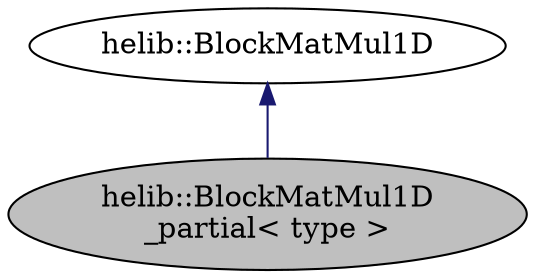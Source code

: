 digraph "helib::BlockMatMul1D_partial&lt; type &gt;"
{
  N6 [label="helib::BlockMatMul1D\l_partial\< type \>",color="black", fillcolor="grey75", style="filled", fontcolor="black"];
  N7 -> N6 [dir="back",color="midnightblue",style="solid"];
  N7 [label="helib::BlockMatMul1D",color="black", fillcolor="white", style="filled"];
}
digraph "helib::BlockMatMul1D_partial&lt; type &gt;"
{
  N0 [label="helib::BlockMatMul1D\l_partial\< type \>",color="black", fillcolor="grey75", style="filled", fontcolor="black"];
  N1 -> N0 [dir="back",color="midnightblue",style="solid"];
  N1 [label="helib::BlockMatMul1D",color="black", fillcolor="white", style="filled"];
  N0 -> N2 [dir="back",color="midnightblue",style="solid"];
  N2 [label="helib::BlockMatMul1D\l_derived\< type \>",color="black", fillcolor="white", style="filled"];
  N2 -> N3 [dir="back",color="midnightblue",style="solid"];
  N3 [label="helib::RandomBlockMatrix\l\< type \>",color="black", fillcolor="white", style="filled"];
  N2 -> N4 [dir="back",color="midnightblue",style="solid"];
  N4 [label="helib::RandomMultiBlockMatrix\l\< type \>",color="black", fillcolor="white", style="filled"];
  N0 -> N5 [dir="back",color="midnightblue",style="solid"];
  N5 [label="helib::BlockMatMulFullHelper\l\< type \>",color="black", fillcolor="white", style="filled"];
}
